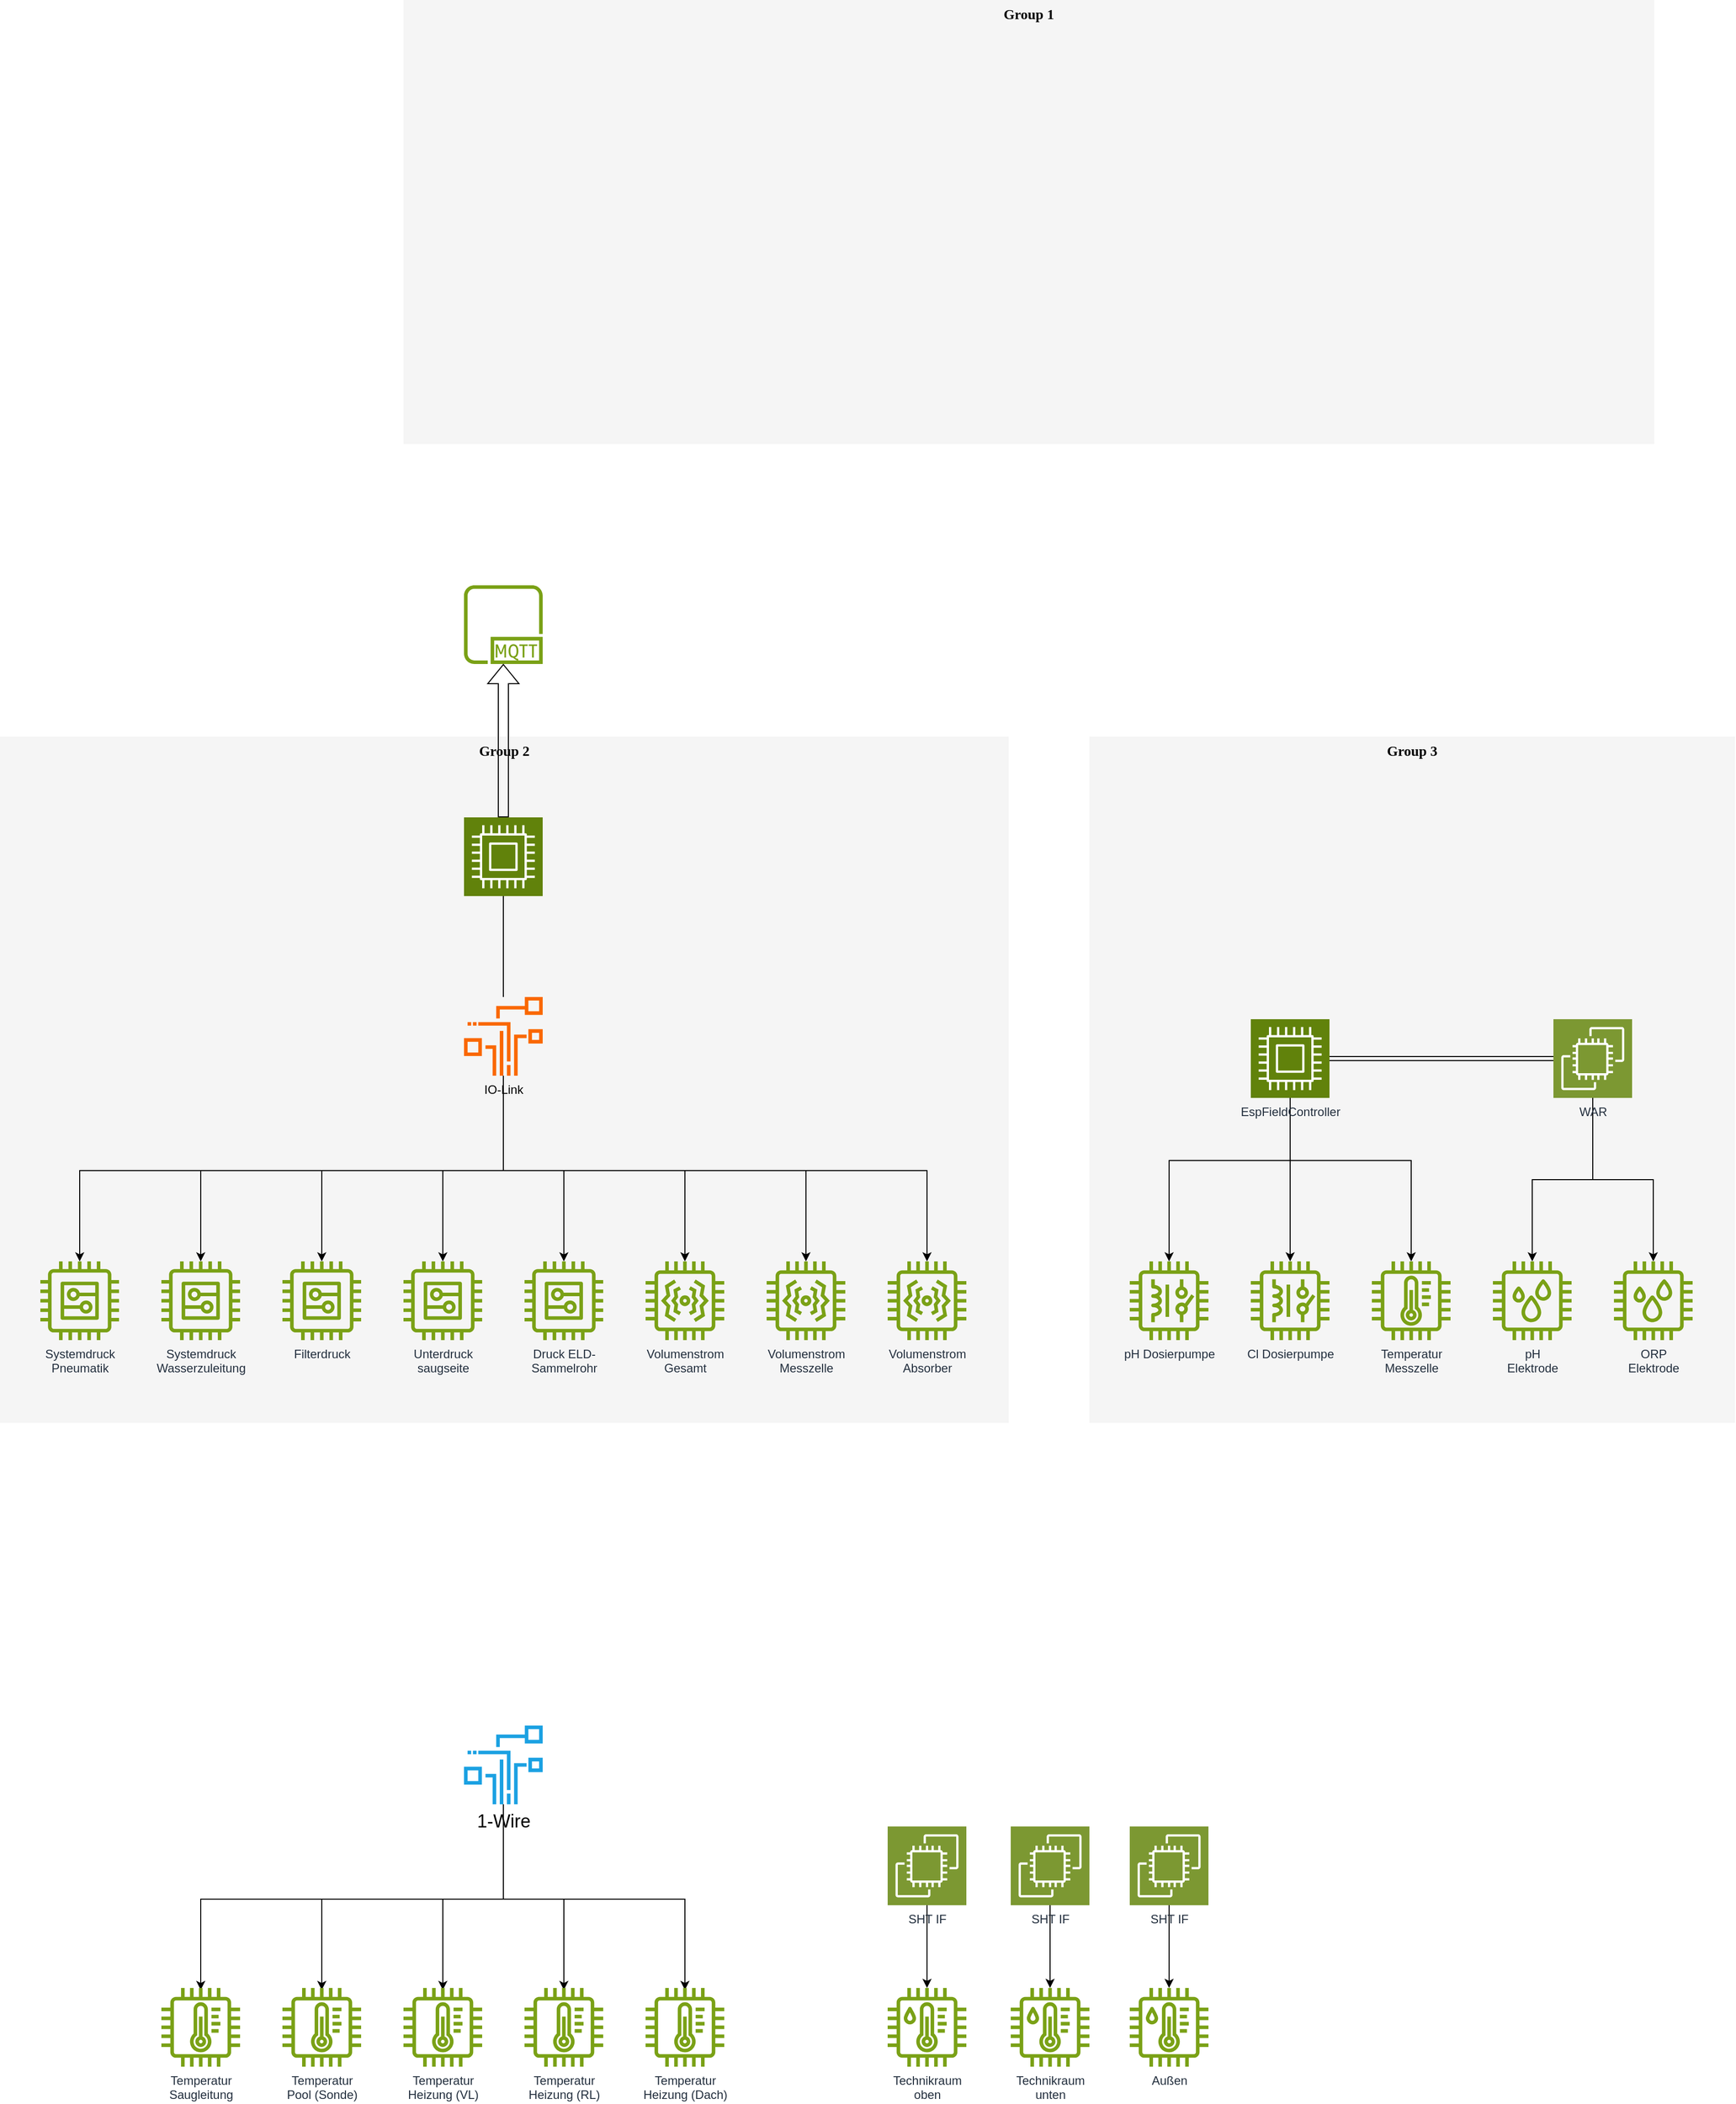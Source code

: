 <mxfile version="24.7.1" type="github">
  <diagram name="Page-1" id="c37626ed-c26b-45fb-9056-f9ebc6bb27b6">
    <mxGraphModel dx="2049" dy="2203" grid="1" gridSize="10" guides="1" tooltips="1" connect="1" arrows="1" fold="1" page="1" pageScale="1" pageWidth="1100" pageHeight="850" background="none" math="0" shadow="0">
      <root>
        <mxCell id="0" />
        <mxCell id="1" parent="0" />
        <mxCell id="1c7a67bf8fd3230f-83" value="Group 1" style="whiteSpace=wrap;html=1;rounded=0;shadow=0;comic=0;strokeWidth=1;fontFamily=Verdana;fontSize=14;fillColor=#f5f5f5;strokeColor=none;verticalAlign=top;fontStyle=1" parent="1" vertex="1">
          <mxGeometry x="400" y="-50" width="1240" height="440" as="geometry" />
        </mxCell>
        <mxCell id="1c7a67bf8fd3230f-81" value="Group 3" style="whiteSpace=wrap;html=1;rounded=0;shadow=0;comic=0;strokeWidth=1;fontFamily=Verdana;fontSize=14;fillColor=#f5f5f5;strokeColor=none;fontStyle=1;verticalAlign=top;" parent="1" vertex="1">
          <mxGeometry x="1080" y="680" width="640" height="680" as="geometry" />
        </mxCell>
        <mxCell id="1c7a67bf8fd3230f-80" value="Group 2" style="whiteSpace=wrap;html=1;rounded=0;shadow=0;comic=0;strokeWidth=1;fontFamily=Verdana;fontSize=14;fillColor=#f5f5f5;strokeColor=none;fontStyle=1;verticalAlign=top;" parent="1" vertex="1">
          <mxGeometry y="680" width="1000" height="680" as="geometry" />
        </mxCell>
        <mxCell id="yBlWhkuQCFc7taDXwA0j-1" value="" style="sketch=0;outlineConnect=0;fontColor=#232F3E;gradientColor=none;fillColor=#7AA116;strokeColor=none;dashed=0;verticalLabelPosition=bottom;verticalAlign=top;align=center;html=1;fontSize=12;fontStyle=0;aspect=fixed;pointerEvents=1;shape=mxgraph.aws4.mqtt_protocol;" vertex="1" parent="1">
          <mxGeometry x="460" y="530" width="78" height="78" as="geometry" />
        </mxCell>
        <UserObject label="Systemdruck&lt;div&gt;Pneumatik&lt;/div&gt;" tooltip="Systemdruck Pneumatik" id="yBlWhkuQCFc7taDXwA0j-3">
          <mxCell style="sketch=0;outlineConnect=0;fontColor=#232F3E;gradientColor=none;fillColor=#7AA116;strokeColor=none;dashed=0;verticalLabelPosition=bottom;verticalAlign=top;align=center;html=1;fontSize=12;fontStyle=0;aspect=fixed;pointerEvents=1;shape=mxgraph.aws4.generic;" vertex="1" parent="1">
            <mxGeometry x="40" y="1200" width="78" height="78" as="geometry" />
          </mxCell>
        </UserObject>
        <mxCell id="yBlWhkuQCFc7taDXwA0j-4" value="Volumenstrom&lt;div&gt;Gesamt&lt;/div&gt;" style="sketch=0;outlineConnect=0;fontColor=#232F3E;gradientColor=none;fillColor=#7AA116;strokeColor=none;dashed=0;verticalLabelPosition=bottom;verticalAlign=top;align=center;html=1;fontSize=12;fontStyle=0;aspect=fixed;pointerEvents=1;shape=mxgraph.aws4.iot_thing_vibration_sensor;" vertex="1" parent="1">
          <mxGeometry x="640" y="1200" width="78" height="78" as="geometry" />
        </mxCell>
        <UserObject label="Systemdruck&lt;div&gt;Wasserzuleitung&lt;/div&gt;" tooltip="Systemdruck Pneumatik" id="yBlWhkuQCFc7taDXwA0j-5">
          <mxCell style="sketch=0;outlineConnect=0;fontColor=#232F3E;gradientColor=none;fillColor=#7AA116;strokeColor=none;dashed=0;verticalLabelPosition=bottom;verticalAlign=top;align=center;html=1;fontSize=12;fontStyle=0;aspect=fixed;pointerEvents=1;shape=mxgraph.aws4.generic;" vertex="1" parent="1">
            <mxGeometry x="160" y="1200" width="78" height="78" as="geometry" />
          </mxCell>
        </UserObject>
        <UserObject label="Filterdruck" tooltip="Systemdruck Pneumatik" id="yBlWhkuQCFc7taDXwA0j-6">
          <mxCell style="sketch=0;outlineConnect=0;fontColor=#232F3E;gradientColor=none;fillColor=#7AA116;strokeColor=none;dashed=0;verticalLabelPosition=bottom;verticalAlign=top;align=center;html=1;fontSize=12;fontStyle=0;aspect=fixed;pointerEvents=1;shape=mxgraph.aws4.generic;" vertex="1" parent="1">
            <mxGeometry x="280" y="1200" width="78" height="78" as="geometry" />
          </mxCell>
        </UserObject>
        <UserObject label="Unterdruck&lt;div&gt;saugseite&lt;/div&gt;" tooltip="Systemdruck Pneumatik" id="yBlWhkuQCFc7taDXwA0j-7">
          <mxCell style="sketch=0;outlineConnect=0;fontColor=#232F3E;gradientColor=none;fillColor=#7AA116;strokeColor=none;dashed=0;verticalLabelPosition=bottom;verticalAlign=top;align=center;html=1;fontSize=12;fontStyle=0;aspect=fixed;pointerEvents=1;shape=mxgraph.aws4.generic;" vertex="1" parent="1">
            <mxGeometry x="400" y="1200" width="78" height="78" as="geometry" />
          </mxCell>
        </UserObject>
        <UserObject label="Druck ELD-&lt;div&gt;Sammelrohr&lt;/div&gt;" tooltip="Systemdruck Pneumatik" id="yBlWhkuQCFc7taDXwA0j-8">
          <mxCell style="sketch=0;outlineConnect=0;fontColor=#232F3E;gradientColor=none;fillColor=#7AA116;strokeColor=none;dashed=0;verticalLabelPosition=bottom;verticalAlign=top;align=center;html=1;fontSize=12;fontStyle=0;aspect=fixed;pointerEvents=1;shape=mxgraph.aws4.generic;" vertex="1" parent="1">
            <mxGeometry x="520" y="1200" width="78" height="78" as="geometry" />
          </mxCell>
        </UserObject>
        <mxCell id="yBlWhkuQCFc7taDXwA0j-9" value="Volumenstrom&lt;div&gt;Messzelle&lt;/div&gt;" style="sketch=0;outlineConnect=0;fontColor=#232F3E;gradientColor=none;fillColor=#7AA116;strokeColor=none;dashed=0;verticalLabelPosition=bottom;verticalAlign=top;align=center;html=1;fontSize=12;fontStyle=0;aspect=fixed;pointerEvents=1;shape=mxgraph.aws4.iot_thing_vibration_sensor;" vertex="1" parent="1">
          <mxGeometry x="760" y="1200" width="78" height="78" as="geometry" />
        </mxCell>
        <mxCell id="yBlWhkuQCFc7taDXwA0j-10" value="Volumenstrom&lt;div&gt;Absorber&lt;/div&gt;" style="sketch=0;outlineConnect=0;fontColor=#232F3E;gradientColor=none;fillColor=#7AA116;strokeColor=none;dashed=0;verticalLabelPosition=bottom;verticalAlign=top;align=center;html=1;fontSize=12;fontStyle=0;aspect=fixed;pointerEvents=1;shape=mxgraph.aws4.iot_thing_vibration_sensor;" vertex="1" parent="1">
          <mxGeometry x="880" y="1200" width="78" height="78" as="geometry" />
        </mxCell>
        <mxCell id="yBlWhkuQCFc7taDXwA0j-21" style="edgeStyle=orthogonalEdgeStyle;rounded=0;orthogonalLoop=1;jettySize=auto;html=1;endArrow=none;endFill=0;" edge="1" parent="1" source="yBlWhkuQCFc7taDXwA0j-11" target="yBlWhkuQCFc7taDXwA0j-12">
          <mxGeometry relative="1" as="geometry" />
        </mxCell>
        <mxCell id="yBlWhkuQCFc7taDXwA0j-11" value="" style="sketch=0;points=[[0,0,0],[0.25,0,0],[0.5,0,0],[0.75,0,0],[1,0,0],[0,1,0],[0.25,1,0],[0.5,1,0],[0.75,1,0],[1,1,0],[0,0.25,0],[0,0.5,0],[0,0.75,0],[1,0.25,0],[1,0.5,0],[1,0.75,0]];outlineConnect=0;fontColor=#232F3E;fillColor=#61820b;strokeColor=#ffffff;dashed=0;verticalLabelPosition=bottom;verticalAlign=top;align=center;html=1;fontSize=12;fontStyle=0;aspect=fixed;shape=mxgraph.aws4.resourceIcon;resIcon=mxgraph.aws4.compute;" vertex="1" parent="1">
          <mxGeometry x="460" y="760" width="78" height="78" as="geometry" />
        </mxCell>
        <mxCell id="yBlWhkuQCFc7taDXwA0j-13" style="edgeStyle=orthogonalEdgeStyle;rounded=0;orthogonalLoop=1;jettySize=auto;html=1;" edge="1" parent="1" source="yBlWhkuQCFc7taDXwA0j-12" target="yBlWhkuQCFc7taDXwA0j-7">
          <mxGeometry relative="1" as="geometry">
            <Array as="points">
              <mxPoint x="499" y="1110" />
              <mxPoint x="439" y="1110" />
            </Array>
          </mxGeometry>
        </mxCell>
        <mxCell id="yBlWhkuQCFc7taDXwA0j-14" style="edgeStyle=orthogonalEdgeStyle;rounded=0;orthogonalLoop=1;jettySize=auto;html=1;" edge="1" parent="1" source="yBlWhkuQCFc7taDXwA0j-12" target="yBlWhkuQCFc7taDXwA0j-6">
          <mxGeometry relative="1" as="geometry">
            <Array as="points">
              <mxPoint x="499" y="1110" />
              <mxPoint x="319" y="1110" />
            </Array>
          </mxGeometry>
        </mxCell>
        <mxCell id="yBlWhkuQCFc7taDXwA0j-15" style="edgeStyle=orthogonalEdgeStyle;rounded=0;orthogonalLoop=1;jettySize=auto;html=1;" edge="1" parent="1" source="yBlWhkuQCFc7taDXwA0j-12" target="yBlWhkuQCFc7taDXwA0j-5">
          <mxGeometry relative="1" as="geometry">
            <Array as="points">
              <mxPoint x="499" y="1110" />
              <mxPoint x="199" y="1110" />
            </Array>
          </mxGeometry>
        </mxCell>
        <mxCell id="yBlWhkuQCFc7taDXwA0j-16" style="edgeStyle=orthogonalEdgeStyle;rounded=0;orthogonalLoop=1;jettySize=auto;html=1;" edge="1" parent="1" source="yBlWhkuQCFc7taDXwA0j-12" target="yBlWhkuQCFc7taDXwA0j-3">
          <mxGeometry relative="1" as="geometry">
            <Array as="points">
              <mxPoint x="499" y="1110" />
              <mxPoint x="79" y="1110" />
            </Array>
          </mxGeometry>
        </mxCell>
        <mxCell id="yBlWhkuQCFc7taDXwA0j-17" style="edgeStyle=orthogonalEdgeStyle;rounded=0;orthogonalLoop=1;jettySize=auto;html=1;" edge="1" parent="1" source="yBlWhkuQCFc7taDXwA0j-12" target="yBlWhkuQCFc7taDXwA0j-4">
          <mxGeometry relative="1" as="geometry">
            <Array as="points">
              <mxPoint x="499" y="1110" />
              <mxPoint x="679" y="1110" />
            </Array>
          </mxGeometry>
        </mxCell>
        <mxCell id="yBlWhkuQCFc7taDXwA0j-18" style="edgeStyle=orthogonalEdgeStyle;rounded=0;orthogonalLoop=1;jettySize=auto;html=1;" edge="1" parent="1" source="yBlWhkuQCFc7taDXwA0j-12" target="yBlWhkuQCFc7taDXwA0j-8">
          <mxGeometry relative="1" as="geometry">
            <Array as="points">
              <mxPoint x="499" y="1110" />
              <mxPoint x="559" y="1110" />
            </Array>
          </mxGeometry>
        </mxCell>
        <mxCell id="yBlWhkuQCFc7taDXwA0j-19" style="edgeStyle=orthogonalEdgeStyle;rounded=0;orthogonalLoop=1;jettySize=auto;html=1;" edge="1" parent="1" source="yBlWhkuQCFc7taDXwA0j-12" target="yBlWhkuQCFc7taDXwA0j-9">
          <mxGeometry relative="1" as="geometry">
            <Array as="points">
              <mxPoint x="499" y="1110" />
              <mxPoint x="799" y="1110" />
            </Array>
          </mxGeometry>
        </mxCell>
        <mxCell id="yBlWhkuQCFc7taDXwA0j-20" style="edgeStyle=orthogonalEdgeStyle;rounded=0;orthogonalLoop=1;jettySize=auto;html=1;" edge="1" parent="1" source="yBlWhkuQCFc7taDXwA0j-12" target="yBlWhkuQCFc7taDXwA0j-10">
          <mxGeometry relative="1" as="geometry">
            <Array as="points">
              <mxPoint x="499" y="1110" />
              <mxPoint x="919" y="1110" />
            </Array>
          </mxGeometry>
        </mxCell>
        <mxCell id="yBlWhkuQCFc7taDXwA0j-12" value="IO-Link" style="sketch=0;outlineConnect=0;fontColor=#000000;fillColor=#fa6800;strokeColor=#C73500;dashed=0;verticalLabelPosition=bottom;verticalAlign=top;align=center;html=1;fontSize=12;fontStyle=0;aspect=fixed;pointerEvents=1;shape=mxgraph.aws4.iot_sitewise_data_streams;" vertex="1" parent="1">
          <mxGeometry x="460" y="938" width="78" height="78" as="geometry" />
        </mxCell>
        <mxCell id="yBlWhkuQCFc7taDXwA0j-22" style="edgeStyle=orthogonalEdgeStyle;rounded=0;orthogonalLoop=1;jettySize=auto;html=1;entryX=0.5;entryY=0;entryDx=0;entryDy=0;entryPerimeter=0;shape=flexArrow;endArrow=none;endFill=0;startArrow=block;" edge="1" parent="1" source="yBlWhkuQCFc7taDXwA0j-1" target="yBlWhkuQCFc7taDXwA0j-11">
          <mxGeometry relative="1" as="geometry" />
        </mxCell>
        <mxCell id="yBlWhkuQCFc7taDXwA0j-31" style="edgeStyle=orthogonalEdgeStyle;rounded=0;orthogonalLoop=1;jettySize=auto;html=1;" edge="1" parent="1" source="yBlWhkuQCFc7taDXwA0j-23" target="yBlWhkuQCFc7taDXwA0j-26">
          <mxGeometry relative="1" as="geometry" />
        </mxCell>
        <mxCell id="yBlWhkuQCFc7taDXwA0j-32" style="edgeStyle=orthogonalEdgeStyle;rounded=0;orthogonalLoop=1;jettySize=auto;html=1;" edge="1" parent="1" source="yBlWhkuQCFc7taDXwA0j-23" target="yBlWhkuQCFc7taDXwA0j-25">
          <mxGeometry relative="1" as="geometry">
            <Array as="points">
              <mxPoint x="1279" y="1100" />
              <mxPoint x="1159" y="1100" />
            </Array>
          </mxGeometry>
        </mxCell>
        <mxCell id="yBlWhkuQCFc7taDXwA0j-33" style="edgeStyle=orthogonalEdgeStyle;rounded=0;orthogonalLoop=1;jettySize=auto;html=1;" edge="1" parent="1" source="yBlWhkuQCFc7taDXwA0j-23" target="yBlWhkuQCFc7taDXwA0j-28">
          <mxGeometry relative="1" as="geometry">
            <Array as="points">
              <mxPoint x="1279" y="1100" />
              <mxPoint x="1399" y="1100" />
            </Array>
          </mxGeometry>
        </mxCell>
        <mxCell id="yBlWhkuQCFc7taDXwA0j-23" value="EspFieldController" style="sketch=0;points=[[0,0,0],[0.25,0,0],[0.5,0,0],[0.75,0,0],[1,0,0],[0,1,0],[0.25,1,0],[0.5,1,0],[0.75,1,0],[1,1,0],[0,0.25,0],[0,0.5,0],[0,0.75,0],[1,0.25,0],[1,0.5,0],[1,0.75,0]];outlineConnect=0;fontColor=#232F3E;fillColor=#61820b;strokeColor=#ffffff;dashed=0;verticalLabelPosition=bottom;verticalAlign=top;align=center;html=1;fontSize=12;fontStyle=0;aspect=fixed;shape=mxgraph.aws4.resourceIcon;resIcon=mxgraph.aws4.compute;" vertex="1" parent="1">
          <mxGeometry x="1240" y="960" width="78" height="78" as="geometry" />
        </mxCell>
        <mxCell id="yBlWhkuQCFc7taDXwA0j-35" style="edgeStyle=orthogonalEdgeStyle;rounded=0;orthogonalLoop=1;jettySize=auto;html=1;" edge="1" parent="1" source="yBlWhkuQCFc7taDXwA0j-24" target="yBlWhkuQCFc7taDXwA0j-29">
          <mxGeometry relative="1" as="geometry" />
        </mxCell>
        <mxCell id="yBlWhkuQCFc7taDXwA0j-36" style="edgeStyle=orthogonalEdgeStyle;rounded=0;orthogonalLoop=1;jettySize=auto;html=1;" edge="1" parent="1" source="yBlWhkuQCFc7taDXwA0j-24" target="yBlWhkuQCFc7taDXwA0j-30">
          <mxGeometry relative="1" as="geometry" />
        </mxCell>
        <mxCell id="yBlWhkuQCFc7taDXwA0j-24" value="WAR" style="sketch=0;points=[[0,0,0],[0.25,0,0],[0.5,0,0],[0.75,0,0],[1,0,0],[0,1,0],[0.25,1,0],[0.5,1,0],[0.75,1,0],[1,1,0],[0,0.25,0],[0,0.5,0],[0,0.75,0],[1,0.25,0],[1,0.5,0],[1,0.75,0]];outlineConnect=0;fontColor=#232F3E;fillColor=#7c9832;strokeColor=#ffffff;dashed=0;verticalLabelPosition=bottom;verticalAlign=top;align=center;html=1;fontSize=12;fontStyle=0;aspect=fixed;shape=mxgraph.aws4.resourceIcon;resIcon=mxgraph.aws4.ec2;" vertex="1" parent="1">
          <mxGeometry x="1540" y="960" width="78" height="78" as="geometry" />
        </mxCell>
        <mxCell id="yBlWhkuQCFc7taDXwA0j-25" value="pH Dosierpumpe" style="sketch=0;outlineConnect=0;fontColor=#232F3E;gradientColor=none;fillColor=#7AA116;strokeColor=none;dashed=0;verticalLabelPosition=bottom;verticalAlign=top;align=center;html=1;fontSize=12;fontStyle=0;aspect=fixed;pointerEvents=1;shape=mxgraph.aws4.iot_thing_relay;" vertex="1" parent="1">
          <mxGeometry x="1120" y="1200" width="78" height="78" as="geometry" />
        </mxCell>
        <mxCell id="yBlWhkuQCFc7taDXwA0j-26" value="Cl Dosierpumpe" style="sketch=0;outlineConnect=0;fontColor=#232F3E;gradientColor=none;fillColor=#7AA116;strokeColor=none;dashed=0;verticalLabelPosition=bottom;verticalAlign=top;align=center;html=1;fontSize=12;fontStyle=0;aspect=fixed;pointerEvents=1;shape=mxgraph.aws4.iot_thing_relay;" vertex="1" parent="1">
          <mxGeometry x="1240" y="1200" width="78" height="78" as="geometry" />
        </mxCell>
        <mxCell id="yBlWhkuQCFc7taDXwA0j-28" value="Temperatur&lt;div&gt;Messzelle&lt;/div&gt;" style="sketch=0;outlineConnect=0;fontColor=#232F3E;gradientColor=none;fillColor=#7AA116;strokeColor=none;dashed=0;verticalLabelPosition=bottom;verticalAlign=top;align=center;html=1;fontSize=12;fontStyle=0;aspect=fixed;pointerEvents=1;shape=mxgraph.aws4.iot_thing_temperature_sensor;" vertex="1" parent="1">
          <mxGeometry x="1360" y="1200" width="78" height="78" as="geometry" />
        </mxCell>
        <mxCell id="yBlWhkuQCFc7taDXwA0j-29" value="pH&lt;div&gt;Elektrode&lt;/div&gt;" style="sketch=0;outlineConnect=0;fontColor=#232F3E;gradientColor=none;fillColor=#7AA116;strokeColor=none;dashed=0;verticalLabelPosition=bottom;verticalAlign=top;align=center;html=1;fontSize=12;fontStyle=0;aspect=fixed;pointerEvents=1;shape=mxgraph.aws4.iot_thing_humidity_sensor;" vertex="1" parent="1">
          <mxGeometry x="1480" y="1200" width="78" height="78" as="geometry" />
        </mxCell>
        <mxCell id="yBlWhkuQCFc7taDXwA0j-30" value="ORP&lt;div&gt;Elektrode&lt;/div&gt;" style="sketch=0;outlineConnect=0;fontColor=#232F3E;gradientColor=none;fillColor=#7AA116;strokeColor=none;dashed=0;verticalLabelPosition=bottom;verticalAlign=top;align=center;html=1;fontSize=12;fontStyle=0;aspect=fixed;pointerEvents=1;shape=mxgraph.aws4.iot_thing_humidity_sensor;" vertex="1" parent="1">
          <mxGeometry x="1600" y="1200" width="78" height="78" as="geometry" />
        </mxCell>
        <mxCell id="yBlWhkuQCFc7taDXwA0j-37" style="edgeStyle=orthogonalEdgeStyle;rounded=0;orthogonalLoop=1;jettySize=auto;html=1;entryX=0;entryY=0.5;entryDx=0;entryDy=0;entryPerimeter=0;shape=link;startArrow=block;" edge="1" parent="1" source="yBlWhkuQCFc7taDXwA0j-23" target="yBlWhkuQCFc7taDXwA0j-24">
          <mxGeometry relative="1" as="geometry" />
        </mxCell>
        <mxCell id="yBlWhkuQCFc7taDXwA0j-46" style="edgeStyle=orthogonalEdgeStyle;rounded=0;orthogonalLoop=1;jettySize=auto;html=1;" edge="1" parent="1" source="yBlWhkuQCFc7taDXwA0j-54">
          <mxGeometry relative="1" as="geometry">
            <Array as="points">
              <mxPoint x="499" y="1832" />
              <mxPoint x="439" y="1832" />
            </Array>
            <mxPoint x="439" y="1922.001" as="targetPoint" />
          </mxGeometry>
        </mxCell>
        <mxCell id="yBlWhkuQCFc7taDXwA0j-47" style="edgeStyle=orthogonalEdgeStyle;rounded=0;orthogonalLoop=1;jettySize=auto;html=1;" edge="1" parent="1" source="yBlWhkuQCFc7taDXwA0j-54">
          <mxGeometry relative="1" as="geometry">
            <Array as="points">
              <mxPoint x="499" y="1832" />
              <mxPoint x="319" y="1832" />
            </Array>
            <mxPoint x="319" y="1922.001" as="targetPoint" />
          </mxGeometry>
        </mxCell>
        <mxCell id="yBlWhkuQCFc7taDXwA0j-48" style="edgeStyle=orthogonalEdgeStyle;rounded=0;orthogonalLoop=1;jettySize=auto;html=1;" edge="1" parent="1" source="yBlWhkuQCFc7taDXwA0j-54">
          <mxGeometry relative="1" as="geometry">
            <Array as="points">
              <mxPoint x="499" y="1832" />
              <mxPoint x="199" y="1832" />
            </Array>
            <mxPoint x="199" y="1922.001" as="targetPoint" />
          </mxGeometry>
        </mxCell>
        <mxCell id="yBlWhkuQCFc7taDXwA0j-50" style="edgeStyle=orthogonalEdgeStyle;rounded=0;orthogonalLoop=1;jettySize=auto;html=1;" edge="1" parent="1" source="yBlWhkuQCFc7taDXwA0j-54">
          <mxGeometry relative="1" as="geometry">
            <Array as="points">
              <mxPoint x="499" y="1832" />
              <mxPoint x="679" y="1832" />
            </Array>
            <mxPoint x="679" y="1922" as="targetPoint" />
          </mxGeometry>
        </mxCell>
        <mxCell id="yBlWhkuQCFc7taDXwA0j-51" style="edgeStyle=orthogonalEdgeStyle;rounded=0;orthogonalLoop=1;jettySize=auto;html=1;" edge="1" parent="1" source="yBlWhkuQCFc7taDXwA0j-54">
          <mxGeometry relative="1" as="geometry">
            <Array as="points">
              <mxPoint x="499" y="1832" />
              <mxPoint x="559" y="1832" />
            </Array>
            <mxPoint x="559" y="1922.001" as="targetPoint" />
          </mxGeometry>
        </mxCell>
        <mxCell id="yBlWhkuQCFc7taDXwA0j-54" value="1-Wire" style="sketch=0;outlineConnect=0;fillColor=#1ba1e2;strokeColor=#006EAF;dashed=0;verticalLabelPosition=bottom;verticalAlign=top;align=center;html=1;fontSize=18;fontStyle=0;aspect=fixed;pointerEvents=1;shape=mxgraph.aws4.iot_sitewise_data_streams;fontColor=#000000;" vertex="1" parent="1">
          <mxGeometry x="460" y="1660" width="78" height="78" as="geometry" />
        </mxCell>
        <mxCell id="yBlWhkuQCFc7taDXwA0j-55" value="Temperatur&lt;div&gt;Saugleitung&lt;/div&gt;" style="sketch=0;outlineConnect=0;fontColor=#232F3E;gradientColor=none;fillColor=#7AA116;strokeColor=none;dashed=0;verticalLabelPosition=bottom;verticalAlign=top;align=center;html=1;fontSize=12;fontStyle=0;aspect=fixed;pointerEvents=1;shape=mxgraph.aws4.iot_thing_temperature_sensor;" vertex="1" parent="1">
          <mxGeometry x="160" y="1920" width="78" height="78" as="geometry" />
        </mxCell>
        <mxCell id="yBlWhkuQCFc7taDXwA0j-56" value="Temperatur&lt;div&gt;Pool (Sonde)&lt;/div&gt;" style="sketch=0;outlineConnect=0;fontColor=#232F3E;gradientColor=none;fillColor=#7AA116;strokeColor=none;dashed=0;verticalLabelPosition=bottom;verticalAlign=top;align=center;html=1;fontSize=12;fontStyle=0;aspect=fixed;pointerEvents=1;shape=mxgraph.aws4.iot_thing_temperature_sensor;" vertex="1" parent="1">
          <mxGeometry x="280" y="1920" width="78" height="78" as="geometry" />
        </mxCell>
        <mxCell id="yBlWhkuQCFc7taDXwA0j-57" value="Temperatur&lt;div&gt;Heizung (VL)&lt;/div&gt;" style="sketch=0;outlineConnect=0;fontColor=#232F3E;gradientColor=none;fillColor=#7AA116;strokeColor=none;dashed=0;verticalLabelPosition=bottom;verticalAlign=top;align=center;html=1;fontSize=12;fontStyle=0;aspect=fixed;pointerEvents=1;shape=mxgraph.aws4.iot_thing_temperature_sensor;" vertex="1" parent="1">
          <mxGeometry x="400" y="1920" width="78" height="78" as="geometry" />
        </mxCell>
        <mxCell id="yBlWhkuQCFc7taDXwA0j-58" value="Temperatur&lt;div&gt;Heizung (RL)&lt;/div&gt;" style="sketch=0;outlineConnect=0;fontColor=#232F3E;gradientColor=none;fillColor=#7AA116;strokeColor=none;dashed=0;verticalLabelPosition=bottom;verticalAlign=top;align=center;html=1;fontSize=12;fontStyle=0;aspect=fixed;pointerEvents=1;shape=mxgraph.aws4.iot_thing_temperature_sensor;" vertex="1" parent="1">
          <mxGeometry x="520" y="1920" width="78" height="78" as="geometry" />
        </mxCell>
        <mxCell id="yBlWhkuQCFc7taDXwA0j-59" value="Temperatur&lt;div&gt;Heizung (Dach)&lt;/div&gt;" style="sketch=0;outlineConnect=0;fontColor=#232F3E;gradientColor=none;fillColor=#7AA116;strokeColor=none;dashed=0;verticalLabelPosition=bottom;verticalAlign=top;align=center;html=1;fontSize=12;fontStyle=0;aspect=fixed;pointerEvents=1;shape=mxgraph.aws4.iot_thing_temperature_sensor;" vertex="1" parent="1">
          <mxGeometry x="640" y="1920" width="78" height="78" as="geometry" />
        </mxCell>
        <mxCell id="yBlWhkuQCFc7taDXwA0j-60" value="Technikraum&lt;div&gt;oben&lt;/div&gt;" style="sketch=0;outlineConnect=0;fontColor=#232F3E;gradientColor=none;fillColor=#7AA116;strokeColor=none;dashed=0;verticalLabelPosition=bottom;verticalAlign=top;align=center;html=1;fontSize=12;fontStyle=0;aspect=fixed;pointerEvents=1;shape=mxgraph.aws4.iot_thing_temperature_humidity_sensor;" vertex="1" parent="1">
          <mxGeometry x="880" y="1920" width="78" height="78" as="geometry" />
        </mxCell>
        <mxCell id="yBlWhkuQCFc7taDXwA0j-62" style="edgeStyle=orthogonalEdgeStyle;rounded=0;orthogonalLoop=1;jettySize=auto;html=1;" edge="1" parent="1" source="yBlWhkuQCFc7taDXwA0j-61" target="yBlWhkuQCFc7taDXwA0j-60">
          <mxGeometry relative="1" as="geometry" />
        </mxCell>
        <mxCell id="yBlWhkuQCFc7taDXwA0j-61" value="SHT IF" style="sketch=0;points=[[0,0,0],[0.25,0,0],[0.5,0,0],[0.75,0,0],[1,0,0],[0,1,0],[0.25,1,0],[0.5,1,0],[0.75,1,0],[1,1,0],[0,0.25,0],[0,0.5,0],[0,0.75,0],[1,0.25,0],[1,0.5,0],[1,0.75,0]];outlineConnect=0;fontColor=#232F3E;fillColor=#7c9832;strokeColor=#ffffff;dashed=0;verticalLabelPosition=bottom;verticalAlign=top;align=center;html=1;fontSize=12;fontStyle=0;aspect=fixed;shape=mxgraph.aws4.resourceIcon;resIcon=mxgraph.aws4.ec2;" vertex="1" parent="1">
          <mxGeometry x="880" y="1760" width="78" height="78" as="geometry" />
        </mxCell>
        <mxCell id="yBlWhkuQCFc7taDXwA0j-63" value="Technikraum&lt;div&gt;unten&lt;/div&gt;" style="sketch=0;outlineConnect=0;fontColor=#232F3E;gradientColor=none;fillColor=#7AA116;strokeColor=none;dashed=0;verticalLabelPosition=bottom;verticalAlign=top;align=center;html=1;fontSize=12;fontStyle=0;aspect=fixed;pointerEvents=1;shape=mxgraph.aws4.iot_thing_temperature_humidity_sensor;" vertex="1" parent="1">
          <mxGeometry x="1002" y="1920" width="78" height="78" as="geometry" />
        </mxCell>
        <mxCell id="yBlWhkuQCFc7taDXwA0j-64" style="edgeStyle=orthogonalEdgeStyle;rounded=0;orthogonalLoop=1;jettySize=auto;html=1;" edge="1" parent="1" source="yBlWhkuQCFc7taDXwA0j-65" target="yBlWhkuQCFc7taDXwA0j-63">
          <mxGeometry relative="1" as="geometry" />
        </mxCell>
        <mxCell id="yBlWhkuQCFc7taDXwA0j-65" value="SHT IF" style="sketch=0;points=[[0,0,0],[0.25,0,0],[0.5,0,0],[0.75,0,0],[1,0,0],[0,1,0],[0.25,1,0],[0.5,1,0],[0.75,1,0],[1,1,0],[0,0.25,0],[0,0.5,0],[0,0.75,0],[1,0.25,0],[1,0.5,0],[1,0.75,0]];outlineConnect=0;fontColor=#232F3E;fillColor=#7c9832;strokeColor=#ffffff;dashed=0;verticalLabelPosition=bottom;verticalAlign=top;align=center;html=1;fontSize=12;fontStyle=0;aspect=fixed;shape=mxgraph.aws4.resourceIcon;resIcon=mxgraph.aws4.ec2;" vertex="1" parent="1">
          <mxGeometry x="1002" y="1760" width="78" height="78" as="geometry" />
        </mxCell>
        <mxCell id="yBlWhkuQCFc7taDXwA0j-66" value="Außen" style="sketch=0;outlineConnect=0;fontColor=#232F3E;gradientColor=none;fillColor=#7AA116;strokeColor=none;dashed=0;verticalLabelPosition=bottom;verticalAlign=top;align=center;html=1;fontSize=12;fontStyle=0;aspect=fixed;pointerEvents=1;shape=mxgraph.aws4.iot_thing_temperature_humidity_sensor;" vertex="1" parent="1">
          <mxGeometry x="1120" y="1920" width="78" height="78" as="geometry" />
        </mxCell>
        <mxCell id="yBlWhkuQCFc7taDXwA0j-67" style="edgeStyle=orthogonalEdgeStyle;rounded=0;orthogonalLoop=1;jettySize=auto;html=1;" edge="1" parent="1" source="yBlWhkuQCFc7taDXwA0j-68" target="yBlWhkuQCFc7taDXwA0j-66">
          <mxGeometry relative="1" as="geometry" />
        </mxCell>
        <mxCell id="yBlWhkuQCFc7taDXwA0j-68" value="SHT IF" style="sketch=0;points=[[0,0,0],[0.25,0,0],[0.5,0,0],[0.75,0,0],[1,0,0],[0,1,0],[0.25,1,0],[0.5,1,0],[0.75,1,0],[1,1,0],[0,0.25,0],[0,0.5,0],[0,0.75,0],[1,0.25,0],[1,0.5,0],[1,0.75,0]];outlineConnect=0;fontColor=#232F3E;fillColor=#7c9832;strokeColor=#ffffff;dashed=0;verticalLabelPosition=bottom;verticalAlign=top;align=center;html=1;fontSize=12;fontStyle=0;aspect=fixed;shape=mxgraph.aws4.resourceIcon;resIcon=mxgraph.aws4.ec2;" vertex="1" parent="1">
          <mxGeometry x="1120" y="1760" width="78" height="78" as="geometry" />
        </mxCell>
      </root>
    </mxGraphModel>
  </diagram>
</mxfile>
